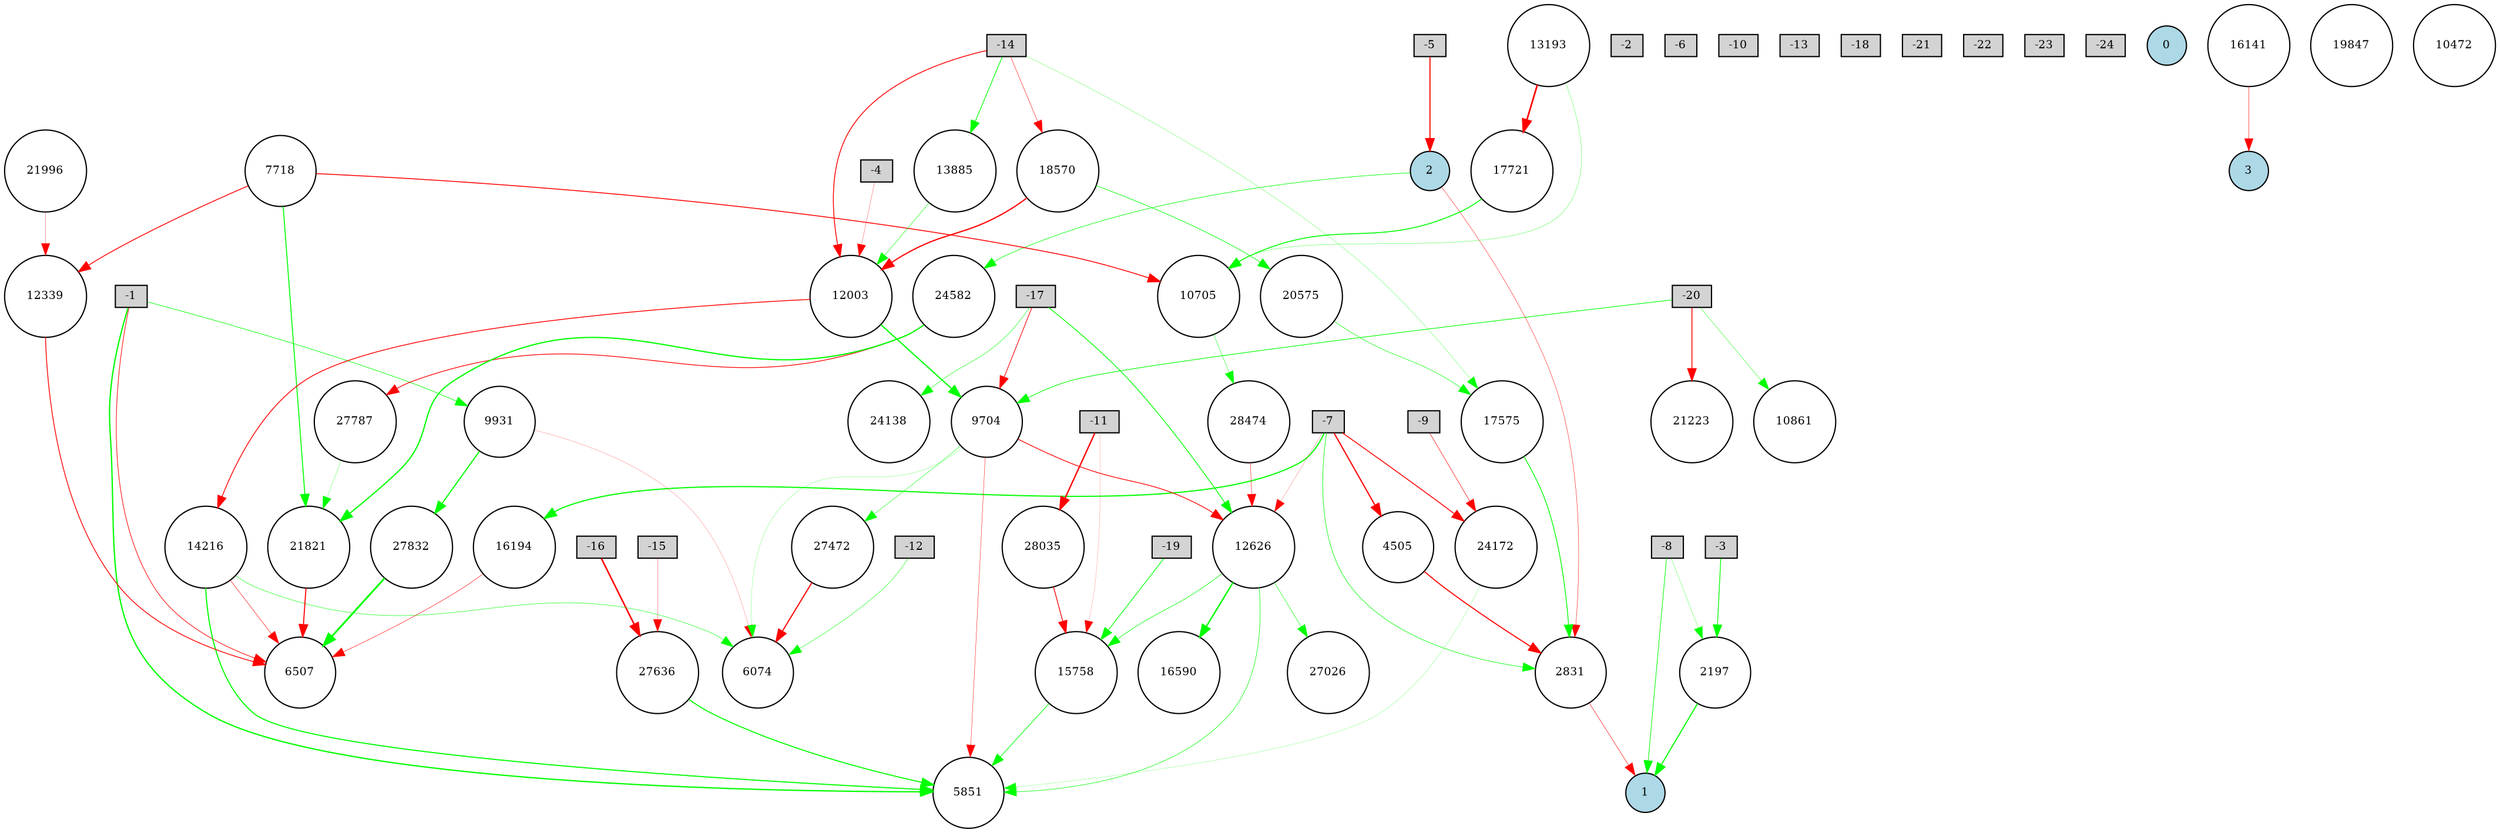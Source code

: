 digraph {
	node [fontsize=9 height=0.2 shape=circle width=0.2]
	-1 [fillcolor=lightgray shape=box style=filled]
	-2 [fillcolor=lightgray shape=box style=filled]
	-3 [fillcolor=lightgray shape=box style=filled]
	-4 [fillcolor=lightgray shape=box style=filled]
	-5 [fillcolor=lightgray shape=box style=filled]
	-6 [fillcolor=lightgray shape=box style=filled]
	-7 [fillcolor=lightgray shape=box style=filled]
	-8 [fillcolor=lightgray shape=box style=filled]
	-9 [fillcolor=lightgray shape=box style=filled]
	-10 [fillcolor=lightgray shape=box style=filled]
	-11 [fillcolor=lightgray shape=box style=filled]
	-12 [fillcolor=lightgray shape=box style=filled]
	-13 [fillcolor=lightgray shape=box style=filled]
	-14 [fillcolor=lightgray shape=box style=filled]
	-15 [fillcolor=lightgray shape=box style=filled]
	-16 [fillcolor=lightgray shape=box style=filled]
	-17 [fillcolor=lightgray shape=box style=filled]
	-18 [fillcolor=lightgray shape=box style=filled]
	-19 [fillcolor=lightgray shape=box style=filled]
	-20 [fillcolor=lightgray shape=box style=filled]
	-21 [fillcolor=lightgray shape=box style=filled]
	-22 [fillcolor=lightgray shape=box style=filled]
	-23 [fillcolor=lightgray shape=box style=filled]
	-24 [fillcolor=lightgray shape=box style=filled]
	0 [fillcolor=lightblue style=filled]
	1 [fillcolor=lightblue style=filled]
	2 [fillcolor=lightblue style=filled]
	3 [fillcolor=lightblue style=filled]
	28035 [fillcolor=white style=filled]
	24582 [fillcolor=white style=filled]
	19847 [fillcolor=white style=filled]
	14216 [fillcolor=white style=filled]
	13193 [fillcolor=white style=filled]
	18570 [fillcolor=white style=filled]
	27787 [fillcolor=white style=filled]
	16141 [fillcolor=white style=filled]
	15758 [fillcolor=white style=filled]
	2831 [fillcolor=white style=filled]
	27026 [fillcolor=white style=filled]
	2197 [fillcolor=white style=filled]
	4505 [fillcolor=white style=filled]
	7718 [fillcolor=white style=filled]
	17575 [fillcolor=white style=filled]
	12339 [fillcolor=white style=filled]
	27832 [fillcolor=white style=filled]
	17721 [fillcolor=white style=filled]
	6074 [fillcolor=white style=filled]
	28474 [fillcolor=white style=filled]
	13885 [fillcolor=white style=filled]
	21821 [fillcolor=white style=filled]
	16194 [fillcolor=white style=filled]
	24138 [fillcolor=white style=filled]
	9931 [fillcolor=white style=filled]
	16590 [fillcolor=white style=filled]
	27472 [fillcolor=white style=filled]
	10705 [fillcolor=white style=filled]
	12626 [fillcolor=white style=filled]
	5851 [fillcolor=white style=filled]
	20575 [fillcolor=white style=filled]
	12003 [fillcolor=white style=filled]
	21223 [fillcolor=white style=filled]
	9704 [fillcolor=white style=filled]
	10472 [fillcolor=white style=filled]
	6507 [fillcolor=white style=filled]
	21996 [fillcolor=white style=filled]
	24172 [fillcolor=white style=filled]
	10861 [fillcolor=white style=filled]
	27636 [fillcolor=white style=filled]
	24582 -> 21821 [color=green penwidth=0.9962009789396068 style=solid]
	27472 -> 6074 [color=red penwidth=0.9292954627777996 style=solid]
	-4 -> 12003 [color=red penwidth=0.18836315930544872 style=solid]
	2831 -> 1 [color=red penwidth=0.3519551984542697 style=solid]
	-1 -> 9931 [color=green penwidth=0.45514736678731715 style=solid]
	-7 -> 2831 [color=green penwidth=0.4310744411489147 style=solid]
	-8 -> 1 [color=green penwidth=0.500911535812545 style=solid]
	9704 -> 6074 [color=green penwidth=0.15149357016123383 style=solid]
	-1 -> 6507 [color=red penwidth=0.4990616315745311 style=solid]
	-14 -> 12003 [color=red penwidth=0.699110922161276 style=solid]
	-20 -> 10861 [color=green penwidth=0.2778838840059431 style=solid]
	-7 -> 4505 [color=red penwidth=0.9862521171760337 style=solid]
	12003 -> 9704 [color=green penwidth=1.0309953177751703 style=solid]
	12626 -> 27026 [color=green penwidth=0.34891704981113186 style=solid]
	13193 -> 10705 [color=green penwidth=0.20927179738206125 style=solid]
	28474 -> 12626 [color=red penwidth=0.30221548639874685 style=solid]
	2 -> 24582 [color=green penwidth=0.4401053637735727 style=solid]
	17575 -> 2831 [color=green penwidth=0.6503655272282619 style=solid]
	24582 -> 27787 [color=red penwidth=0.609948682033402 style=solid]
	13885 -> 12003 [color=green penwidth=0.33608220750110807 style=solid]
	16194 -> 6507 [color=red penwidth=0.3345508308710595 style=solid]
	-7 -> 24172 [color=red penwidth=0.7308696938149871 style=solid]
	21821 -> 6507 [color=red penwidth=0.8612806451465674 style=solid]
	27832 -> 6507 [color=green penwidth=1.4958607609832417 style=solid]
	9704 -> 27472 [color=green penwidth=0.3024067785113097 style=solid]
	-11 -> 15758 [color=red penwidth=0.11431300317049635 style=solid]
	-12 -> 6074 [color=green penwidth=0.31468019539692293 style=solid]
	7718 -> 21821 [color=green penwidth=0.7798810455484596 style=solid]
	12626 -> 16590 [color=green penwidth=1.158712971799762 style=solid]
	-14 -> 17575 [color=green penwidth=0.18671941189206764 style=solid]
	-14 -> 13885 [color=green penwidth=0.586580640755872 style=solid]
	9931 -> 27832 [color=green penwidth=0.9413122454754358 style=solid]
	-16 -> 27636 [color=red penwidth=1.249828032504995 style=solid]
	-20 -> 9704 [color=green penwidth=0.5409342281636309 style=solid]
	18570 -> 20575 [color=green penwidth=0.4684934713520179 style=solid]
	-1 -> 5851 [color=green penwidth=1.0497404845351432 style=solid]
	20575 -> 17575 [color=green penwidth=0.3799035009592572 style=solid]
	27787 -> 21821 [color=green penwidth=0.195829948273871 style=solid]
	-7 -> 16194 [color=green penwidth=0.9435580146295468 style=solid]
	9704 -> 12626 [color=red penwidth=0.617313000465179 style=solid]
	10705 -> 28474 [color=green penwidth=0.30000000000000004 style=solid]
	9704 -> 5851 [color=red penwidth=0.274435385833862 style=solid]
	28035 -> 15758 [color=red penwidth=0.644980655088501 style=solid]
	7718 -> 12339 [color=red penwidth=0.6976969198242201 style=solid]
	15758 -> 5851 [color=green penwidth=0.5293684702382637 style=solid]
	24172 -> 5851 [color=green penwidth=0.14043076694142292 style=solid]
	16141 -> 3 [color=red penwidth=0.3138715851967412 style=solid]
	2197 -> 1 [color=green penwidth=0.903245255460191 style=solid]
	14216 -> 6507 [color=red penwidth=0.34631176702996724 style=solid]
	12626 -> 5851 [color=green penwidth=0.3988328023147457 style=solid]
	21996 -> 12339 [color=red penwidth=0.18860648709235756 style=solid]
	-19 -> 15758 [color=green penwidth=0.5907555612776989 style=solid]
	9931 -> 6074 [color=red penwidth=0.13720355210354704 style=solid]
	4505 -> 2831 [color=red penwidth=0.8643932764515078 style=solid]
	14216 -> 5851 [color=green penwidth=0.895101582903091 style=solid]
	13193 -> 17721 [color=red penwidth=1.315727802874469 style=solid]
	12003 -> 14216 [color=red penwidth=0.6847981303182634 style=solid]
	-14 -> 18570 [color=red penwidth=0.31114356901283347 style=solid]
	-3 -> 2197 [color=green penwidth=0.630777149883038 style=solid]
	12626 -> 15758 [color=green penwidth=0.4262346896049485 style=solid]
	-15 -> 27636 [color=red penwidth=0.19962514221462363 style=solid]
	17721 -> 10705 [color=green penwidth=0.7737661375421113 style=solid]
	-17 -> 9704 [color=red penwidth=0.548855464283647 style=solid]
	-17 -> 12626 [color=green penwidth=0.6449666407357599 style=solid]
	-8 -> 2197 [color=green penwidth=0.2008183167023333 style=solid]
	12339 -> 6507 [color=red penwidth=0.6676497741618254 style=solid]
	27636 -> 5851 [color=green penwidth=0.8577487032631417 style=solid]
	-9 -> 24172 [color=red penwidth=0.3757706662246032 style=solid]
	-7 -> 12626 [color=red penwidth=0.14023448570661184 style=solid]
	-20 -> 21223 [color=red penwidth=0.727073838375044 style=solid]
	-17 -> 24138 [color=green penwidth=0.33677367840933875 style=solid]
	7718 -> 10705 [color=red penwidth=0.7238491076119011 style=solid]
	-11 -> 28035 [color=red penwidth=1.1179843587149385 style=solid]
	2 -> 2831 [color=red penwidth=0.28755897199257413 style=solid]
	-5 -> 2 [color=red penwidth=0.8736248697155712 style=solid]
	18570 -> 12003 [color=red penwidth=1.0035214569571582 style=solid]
	14216 -> 6074 [color=green penwidth=0.333093657963762 style=solid]
}
